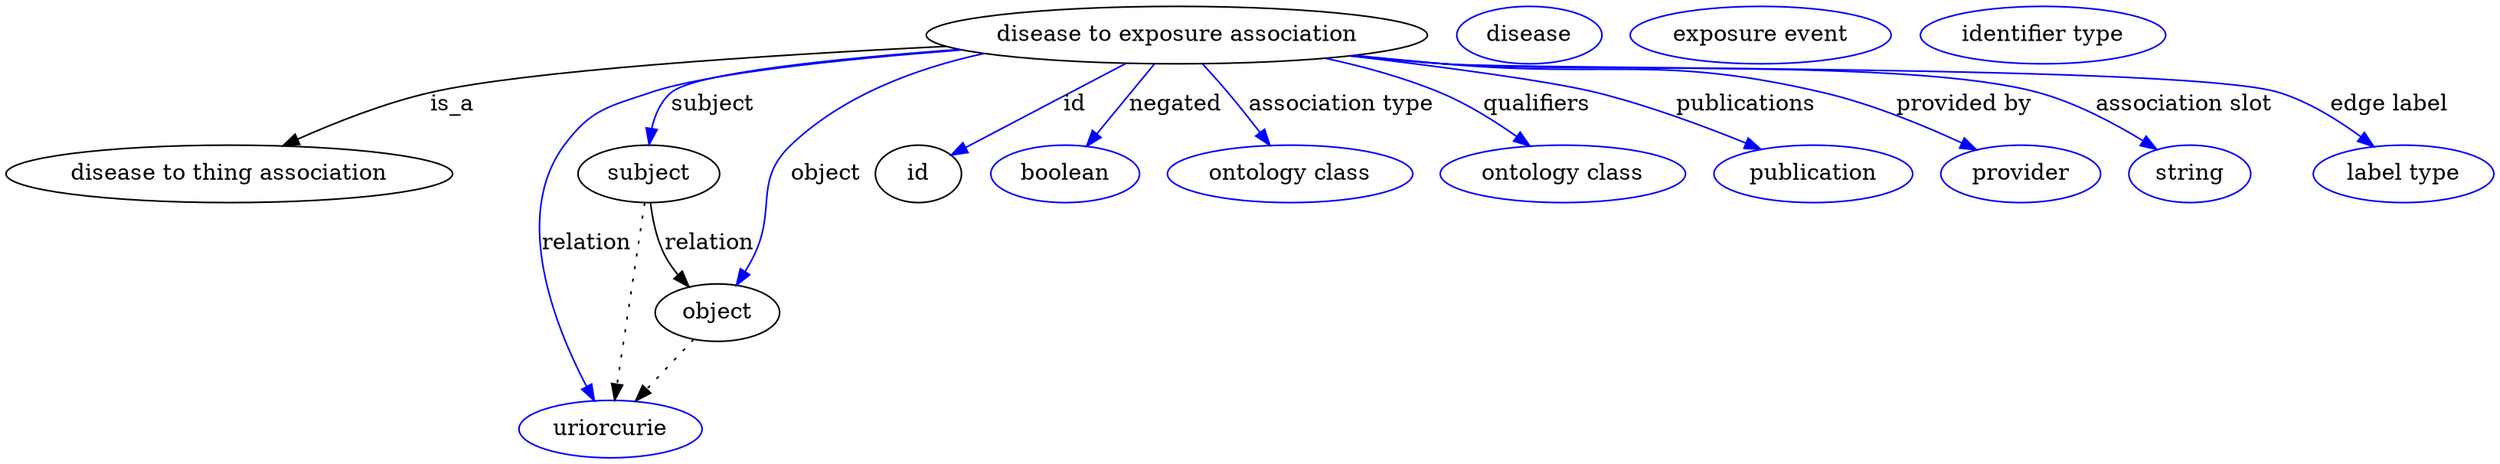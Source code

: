 digraph {
	graph [bb="0,0,1288.4,281"];
	node [label="\N"];
	"disease to exposure association"	 [height=0.5,
		label="disease to exposure association",
		pos="610.63,263",
		width=3.3437];
	"disease to thing association"	 [height=0.5,
		pos="106.63,177",
		width=2.9619];
	"disease to exposure association" -> "disease to thing association"	 [label=is_a,
		lp="216.91,220",
		pos="e,133.89,194.43 495.65,257.66 395.3,252.11 257.74,242.1 205.08,227 183.42,220.79 160.9,209.75 142.88,199.61"];
	subject	 [height=0.5,
		pos="319.63,177",
		width=0.97656];
	"disease to exposure association" -> subject	 [color=blue,
		label=subject,
		lp="357.46,220",
		pos="e,321.28,195.44 504.76,254.41 433.5,247.72 350.21,237.79 336.97,227 330.29,221.55 326.18,213.38 323.65,205.21",
		style=solid];
	relation	 [color=blue,
		height=0.5,
		label=uriorcurie,
		pos="299.63,18",
		width=1.2492];
	"disease to exposure association" -> relation	 [color=blue,
		label=relation,
		lp="284.01,134",
		pos="e,290.1,35.738 503.5,254.71 436.09,248.5 355.93,239.02 323.63,227 299.6,218.05 289.5,216.56 275.63,195 245.9,148.8 268.81,81.772 \
285.75,44.872",
		style=solid];
	object	 [height=0.5,
		pos="359.63,91",
		width=0.88096];
	"disease to exposure association" -> object	 [color=blue,
		label=object,
		lp="416.73,177",
		pos="e,368.35,108.39 542.55,248.12 488.95,235.16 419.97,215.31 399.42,195 376.75,172.6 388.52,156.57 376.63,127 375.39,123.92 374.02,\
120.73 372.61,117.58",
		style=solid];
	id	 [height=0.5,
		pos="469.63,177",
		width=0.75];
	"disease to exposure association" -> id	 [color=blue,
		label=id,
		lp="554.07,220",
		pos="e,489.81,189.31 581.76,245.39 557.47,230.57 522.9,209.49 498.59,194.66",
		style=solid];
	negated	 [color=blue,
		height=0.5,
		label=boolean,
		pos="552.63,177",
		width=1.0584];
	"disease to exposure association" -> negated	 [color=blue,
		label=negated,
		lp="607.39,220",
		pos="e,564.32,194.33 598.33,244.76 590.09,232.55 579.13,216.29 570,202.76",
		style=solid];
	"association type"	 [color=blue,
		height=0.5,
		label="ontology class",
		pos="669.63,177",
		width=1.6931];
	"disease to exposure association" -> "association type"	 [color=blue,
		label="association type",
		lp="689.53,220",
		pos="e,657.34,194.92 623.14,244.76 631.41,232.71 642.38,216.72 651.59,203.3",
		style=solid];
	qualifiers	 [color=blue,
		height=0.5,
		label="ontology class",
		pos="809.63,177",
		width=1.6931];
	"disease to exposure association" -> qualifiers	 [color=blue,
		label=qualifiers,
		lp="787.68,220",
		pos="e,789.36,194.09 679.62,248.2 699.19,242.78 720.18,235.77 738.63,227 753.56,219.9 768.73,209.7 781.2,200.37",
		style=solid];
	publications	 [color=blue,
		height=0.5,
		label=publication,
		pos="938.63,177",
		width=1.3859];
	"disease to exposure association" -> publications	 [color=blue,
		label=publications,
		lp="892.85,220",
		pos="e,908.46,191.65 695.42,250.17 742.04,242.74 794.9,233.59 817.63,227 845.64,218.88 875.98,206.34 899.26,195.85",
		style=solid];
	"provided by"	 [color=blue,
		height=0.5,
		label=provider,
		pos="1046.6,177",
		width=1.1129];
	"disease to exposure association" -> "provided by"	 [color=blue,
		label="provided by",
		lp="1004.3,220",
		pos="e,1020.7,190.96 696.95,250.41 711.2,248.49 725.82,246.61 739.63,245 824.32,235.11 848.02,248.13 930.63,227 958.89,219.77 989.09,\
206.56 1011.6,195.53",
		style=solid];
	"association slot"	 [color=blue,
		height=0.5,
		label=string,
		pos="1134.6,177",
		width=0.8403];
	"disease to exposure association" -> "association slot"	 [color=blue,
		label="association slot",
		lp="1119.6,220",
		pos="e,1115,190.82 695.52,250.18 710.2,248.24 725.34,246.42 739.63,245 806.53,238.35 976.95,245.35 1041.6,227 1064.8,220.44 1088.6,207.48 \
1106.3,196.4",
		style=solid];
	"edge label"	 [color=blue,
		height=0.5,
		label="label type",
		pos="1243.6,177",
		width=1.2425];
	"disease to exposure association" -> "edge label"	 [color=blue,
		label="edge label",
		lp="1224.2,220",
		pos="e,1224.6,193.57 694.8,250.06 709.71,248.11 725.1,246.32 739.63,245 834.21,236.43 1076.2,255.88 1166.6,227 1184.6,221.26 1202.4,210.13 \
1216.4,199.83",
		style=solid];
	subject -> relation	 [pos="e,301.9,36.027 317.34,158.76 313.87,131.21 307.27,78.735 303.18,46.223",
		style=dotted];
	subject -> object	 [label=relation,
		lp="356.01,134",
		pos="e,346.04,107.46 323.21,158.87 325.52,149.13 329.01,137.08 333.87,127 335.66,123.29 337.83,119.56 340.14,115.97"];
	"disease to exposure association_subject"	 [color=blue,
		height=0.5,
		label=disease,
		pos="784.63,263",
		width=0.99011];
	object -> relation	 [pos="e,313.82,35.261 346.01,74.435 338.43,65.207 328.83,53.528 320.33,43.191",
		style=dotted];
	"disease to exposure association_object"	 [color=blue,
		height=0.5,
		label="exposure event",
		pos="901.63,263",
		width=1.7609];
	association_id	 [color=blue,
		height=0.5,
		label="identifier type",
		pos="1042.6,263",
		width=1.652];
}
